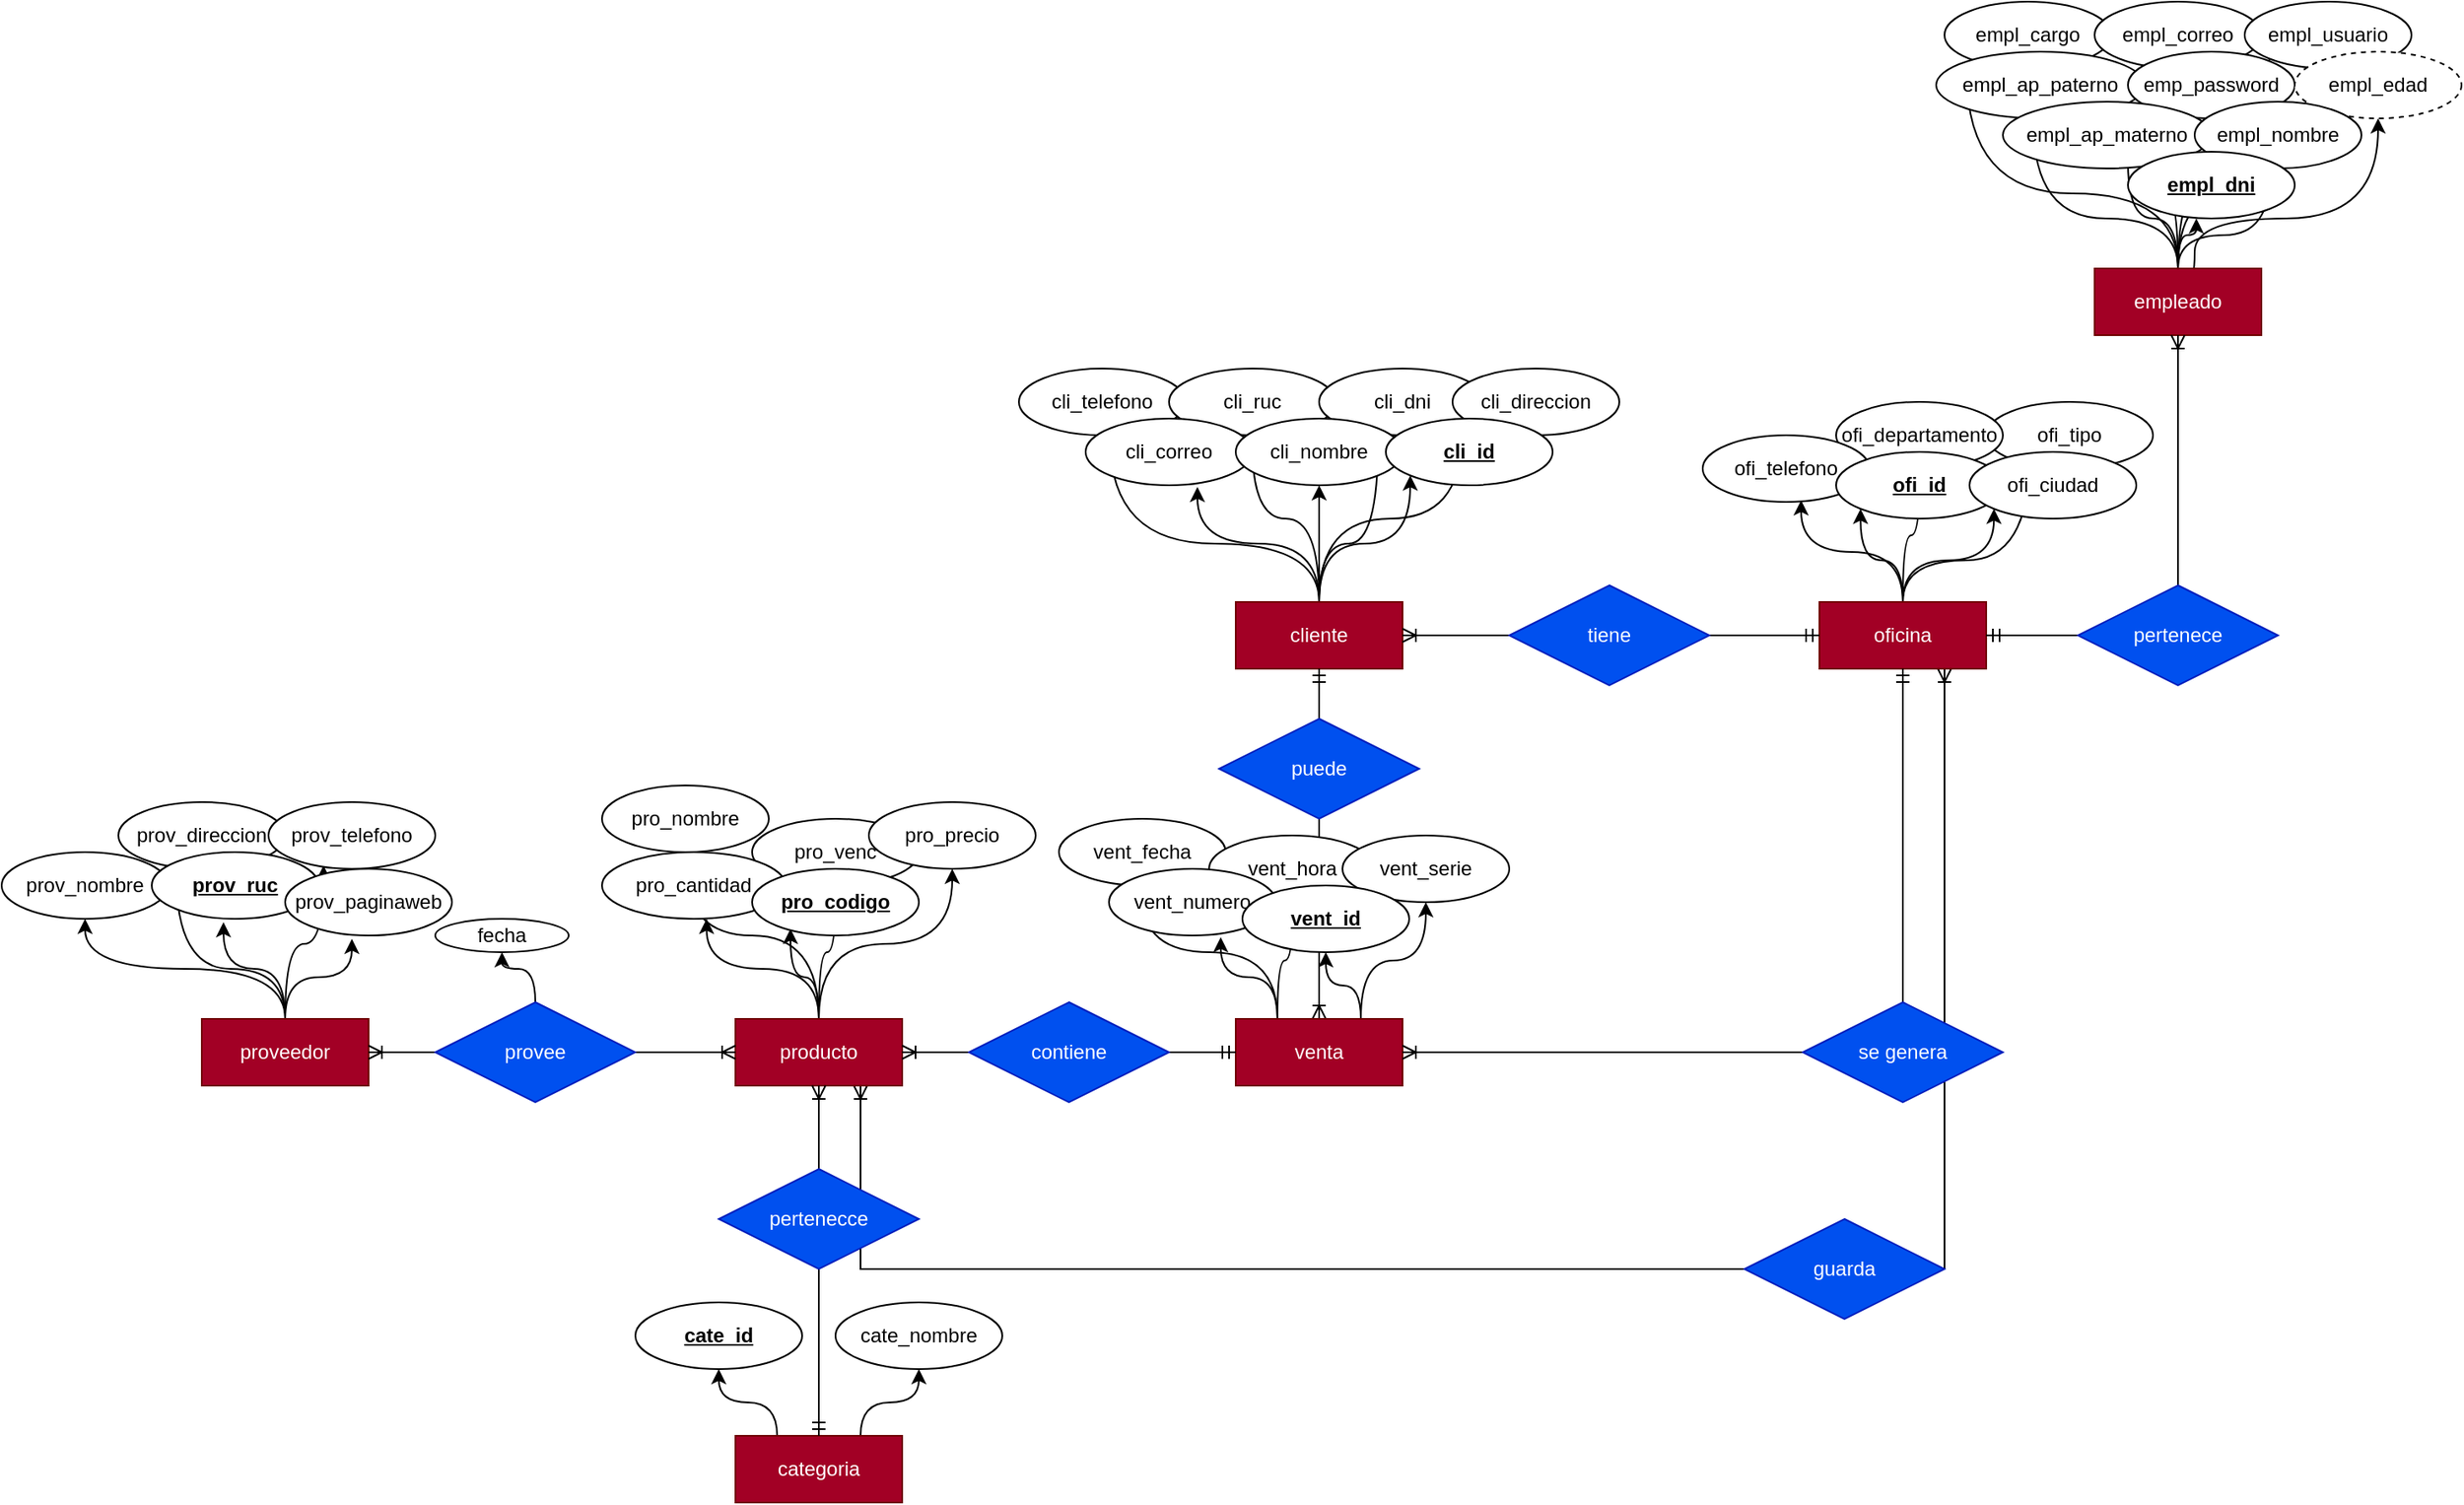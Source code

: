 <mxfile version="13.5.9" type="github">
  <diagram id="CTpA0QTXxDnQQ8EtdJ9_" name="Page-1">
    <mxGraphModel dx="3250" dy="1377" grid="1" gridSize="10" guides="1" tooltips="1" connect="1" arrows="1" fold="1" page="1" pageScale="1" pageWidth="827" pageHeight="1169" math="0" shadow="0">
      <root>
        <mxCell id="0" />
        <mxCell id="1" parent="0" />
        <mxCell id="QlOECz-pCgplSlTq12S1-109" style="edgeStyle=orthogonalEdgeStyle;rounded=0;orthogonalLoop=1;jettySize=auto;html=1;entryX=0.75;entryY=1;entryDx=0;entryDy=0;endArrow=ERoneToMany;endFill=0;exitX=1;exitY=0.5;exitDx=0;exitDy=0;" edge="1" parent="1" source="QlOECz-pCgplSlTq12S1-106" target="oqdKzbr62dSj7rIHaAl7-5">
          <mxGeometry relative="1" as="geometry">
            <Array as="points">
              <mxPoint x="555" y="670" />
              <mxPoint x="555" y="670" />
            </Array>
          </mxGeometry>
        </mxCell>
        <mxCell id="QlOECz-pCgplSlTq12S1-107" style="edgeStyle=orthogonalEdgeStyle;rounded=0;orthogonalLoop=1;jettySize=auto;html=1;entryX=0.75;entryY=1;entryDx=0;entryDy=0;endArrow=ERoneToMany;endFill=0;" edge="1" parent="1" source="QlOECz-pCgplSlTq12S1-106" target="oqdKzbr62dSj7rIHaAl7-8">
          <mxGeometry relative="1" as="geometry" />
        </mxCell>
        <mxCell id="QlOECz-pCgplSlTq12S1-89" style="edgeStyle=orthogonalEdgeStyle;curved=1;rounded=0;orthogonalLoop=1;jettySize=auto;html=1;entryX=0.5;entryY=0;entryDx=0;entryDy=0;endArrow=ERoneToMany;endFill=0;" edge="1" parent="1" source="QlOECz-pCgplSlTq12S1-86" target="oqdKzbr62dSj7rIHaAl7-7">
          <mxGeometry relative="1" as="geometry" />
        </mxCell>
        <mxCell id="QlOECz-pCgplSlTq12S1-71" value="prov_direccion" style="ellipse;whiteSpace=wrap;html=1;align=center;" vertex="1" parent="1">
          <mxGeometry x="-540" y="480" width="100" height="40" as="geometry" />
        </mxCell>
        <mxCell id="QlOECz-pCgplSlTq12S1-8" style="edgeStyle=orthogonalEdgeStyle;rounded=0;orthogonalLoop=1;jettySize=auto;html=1;entryX=1;entryY=1;entryDx=0;entryDy=0;curved=1;" edge="1" parent="1" source="oqdKzbr62dSj7rIHaAl7-1" target="QlOECz-pCgplSlTq12S1-4">
          <mxGeometry relative="1" as="geometry" />
        </mxCell>
        <mxCell id="QlOECz-pCgplSlTq12S1-9" style="edgeStyle=orthogonalEdgeStyle;curved=1;rounded=0;orthogonalLoop=1;jettySize=auto;html=1;entryX=0;entryY=1;entryDx=0;entryDy=0;" edge="1" parent="1" source="oqdKzbr62dSj7rIHaAl7-1" target="QlOECz-pCgplSlTq12S1-7">
          <mxGeometry relative="1" as="geometry" />
        </mxCell>
        <mxCell id="QlOECz-pCgplSlTq12S1-10" style="edgeStyle=orthogonalEdgeStyle;curved=1;rounded=0;orthogonalLoop=1;jettySize=auto;html=1;entryX=1;entryY=0;entryDx=0;entryDy=0;" edge="1" parent="1" source="oqdKzbr62dSj7rIHaAl7-1" target="QlOECz-pCgplSlTq12S1-6">
          <mxGeometry relative="1" as="geometry" />
        </mxCell>
        <mxCell id="QlOECz-pCgplSlTq12S1-11" style="edgeStyle=orthogonalEdgeStyle;curved=1;rounded=0;orthogonalLoop=1;jettySize=auto;html=1;entryX=0.5;entryY=1;entryDx=0;entryDy=0;" edge="1" parent="1" source="oqdKzbr62dSj7rIHaAl7-1" target="QlOECz-pCgplSlTq12S1-6">
          <mxGeometry relative="1" as="geometry" />
        </mxCell>
        <mxCell id="QlOECz-pCgplSlTq12S1-12" style="edgeStyle=orthogonalEdgeStyle;curved=1;rounded=0;orthogonalLoop=1;jettySize=auto;html=1;" edge="1" parent="1" source="oqdKzbr62dSj7rIHaAl7-1" target="QlOECz-pCgplSlTq12S1-2">
          <mxGeometry relative="1" as="geometry" />
        </mxCell>
        <mxCell id="QlOECz-pCgplSlTq12S1-13" style="edgeStyle=orthogonalEdgeStyle;curved=1;rounded=0;orthogonalLoop=1;jettySize=auto;html=1;entryX=0;entryY=0;entryDx=0;entryDy=0;" edge="1" parent="1" source="oqdKzbr62dSj7rIHaAl7-1" target="QlOECz-pCgplSlTq12S1-3">
          <mxGeometry relative="1" as="geometry" />
        </mxCell>
        <mxCell id="QlOECz-pCgplSlTq12S1-14" style="edgeStyle=orthogonalEdgeStyle;curved=1;rounded=0;orthogonalLoop=1;jettySize=auto;html=1;entryX=0.67;entryY=1.025;entryDx=0;entryDy=0;entryPerimeter=0;" edge="1" parent="1" source="oqdKzbr62dSj7rIHaAl7-1" target="QlOECz-pCgplSlTq12S1-3">
          <mxGeometry relative="1" as="geometry" />
        </mxCell>
        <mxCell id="oqdKzbr62dSj7rIHaAl7-1" value="cliente" style="whiteSpace=wrap;html=1;align=center;fillColor=#a20025;strokeColor=#6F0000;fontColor=#ffffff;" parent="1" vertex="1">
          <mxGeometry x="130" y="360" width="100" height="40" as="geometry" />
        </mxCell>
        <mxCell id="QlOECz-pCgplSlTq12S1-40" style="edgeStyle=orthogonalEdgeStyle;curved=1;rounded=0;orthogonalLoop=1;jettySize=auto;html=1;entryX=0.36;entryY=-0.1;entryDx=0;entryDy=0;entryPerimeter=0;" edge="1" parent="1" source="oqdKzbr62dSj7rIHaAl7-5" target="QlOECz-pCgplSlTq12S1-39">
          <mxGeometry relative="1" as="geometry" />
        </mxCell>
        <mxCell id="QlOECz-pCgplSlTq12S1-41" style="edgeStyle=orthogonalEdgeStyle;curved=1;rounded=0;orthogonalLoop=1;jettySize=auto;html=1;entryX=0;entryY=1;entryDx=0;entryDy=0;" edge="1" parent="1" source="oqdKzbr62dSj7rIHaAl7-5" target="QlOECz-pCgplSlTq12S1-39">
          <mxGeometry relative="1" as="geometry" />
        </mxCell>
        <mxCell id="QlOECz-pCgplSlTq12S1-42" style="edgeStyle=orthogonalEdgeStyle;curved=1;rounded=0;orthogonalLoop=1;jettySize=auto;html=1;" edge="1" parent="1" source="oqdKzbr62dSj7rIHaAl7-5" target="QlOECz-pCgplSlTq12S1-36">
          <mxGeometry relative="1" as="geometry" />
        </mxCell>
        <mxCell id="QlOECz-pCgplSlTq12S1-43" style="edgeStyle=orthogonalEdgeStyle;curved=1;rounded=0;orthogonalLoop=1;jettySize=auto;html=1;entryX=0;entryY=1;entryDx=0;entryDy=0;" edge="1" parent="1" source="oqdKzbr62dSj7rIHaAl7-5" target="QlOECz-pCgplSlTq12S1-38">
          <mxGeometry relative="1" as="geometry" />
        </mxCell>
        <mxCell id="QlOECz-pCgplSlTq12S1-44" style="edgeStyle=orthogonalEdgeStyle;curved=1;rounded=0;orthogonalLoop=1;jettySize=auto;html=1;entryX=0.59;entryY=0.975;entryDx=0;entryDy=0;entryPerimeter=0;" edge="1" parent="1" source="oqdKzbr62dSj7rIHaAl7-5" target="QlOECz-pCgplSlTq12S1-37">
          <mxGeometry relative="1" as="geometry" />
        </mxCell>
        <mxCell id="oqdKzbr62dSj7rIHaAl7-5" value="oficina" style="whiteSpace=wrap;html=1;align=center;fillColor=#a20025;strokeColor=#6F0000;fontColor=#ffffff;" parent="1" vertex="1">
          <mxGeometry x="480" y="360" width="100" height="40" as="geometry" />
        </mxCell>
        <mxCell id="QlOECz-pCgplSlTq12S1-25" style="edgeStyle=orthogonalEdgeStyle;curved=1;rounded=0;orthogonalLoop=1;jettySize=auto;html=1;entryX=0.94;entryY=0.275;entryDx=0;entryDy=0;entryPerimeter=0;" edge="1" parent="1" source="oqdKzbr62dSj7rIHaAl7-6" target="QlOECz-pCgplSlTq12S1-20">
          <mxGeometry relative="1" as="geometry" />
        </mxCell>
        <mxCell id="QlOECz-pCgplSlTq12S1-26" style="edgeStyle=orthogonalEdgeStyle;curved=1;rounded=0;orthogonalLoop=1;jettySize=auto;html=1;exitX=0.5;exitY=0;exitDx=0;exitDy=0;" edge="1" parent="1" source="oqdKzbr62dSj7rIHaAl7-6" target="QlOECz-pCgplSlTq12S1-21">
          <mxGeometry relative="1" as="geometry">
            <mxPoint x="705" y="160" as="sourcePoint" />
            <Array as="points">
              <mxPoint x="705" y="170" />
              <mxPoint x="705" y="130" />
              <mxPoint x="815" y="130" />
            </Array>
          </mxGeometry>
        </mxCell>
        <mxCell id="QlOECz-pCgplSlTq12S1-27" style="edgeStyle=orthogonalEdgeStyle;curved=1;rounded=0;orthogonalLoop=1;jettySize=auto;html=1;entryX=1;entryY=0;entryDx=0;entryDy=0;" edge="1" parent="1" source="oqdKzbr62dSj7rIHaAl7-6" target="QlOECz-pCgplSlTq12S1-24">
          <mxGeometry relative="1" as="geometry" />
        </mxCell>
        <mxCell id="QlOECz-pCgplSlTq12S1-28" style="edgeStyle=orthogonalEdgeStyle;curved=1;rounded=0;orthogonalLoop=1;jettySize=auto;html=1;entryX=0.41;entryY=1;entryDx=0;entryDy=0;entryPerimeter=0;" edge="1" parent="1" source="oqdKzbr62dSj7rIHaAl7-6" target="QlOECz-pCgplSlTq12S1-24">
          <mxGeometry relative="1" as="geometry" />
        </mxCell>
        <mxCell id="QlOECz-pCgplSlTq12S1-29" style="edgeStyle=orthogonalEdgeStyle;curved=1;rounded=0;orthogonalLoop=1;jettySize=auto;html=1;entryX=0.6;entryY=0.75;entryDx=0;entryDy=0;entryPerimeter=0;" edge="1" parent="1" source="oqdKzbr62dSj7rIHaAl7-6" target="QlOECz-pCgplSlTq12S1-22">
          <mxGeometry relative="1" as="geometry" />
        </mxCell>
        <mxCell id="QlOECz-pCgplSlTq12S1-30" style="edgeStyle=orthogonalEdgeStyle;curved=1;rounded=0;orthogonalLoop=1;jettySize=auto;html=1;entryX=0;entryY=0;entryDx=0;entryDy=0;" edge="1" parent="1" source="oqdKzbr62dSj7rIHaAl7-6" target="QlOECz-pCgplSlTq12S1-22">
          <mxGeometry relative="1" as="geometry" />
        </mxCell>
        <mxCell id="QlOECz-pCgplSlTq12S1-31" style="edgeStyle=orthogonalEdgeStyle;curved=1;rounded=0;orthogonalLoop=1;jettySize=auto;html=1;entryX=0;entryY=0;entryDx=0;entryDy=0;" edge="1" parent="1" source="oqdKzbr62dSj7rIHaAl7-6" target="QlOECz-pCgplSlTq12S1-19">
          <mxGeometry relative="1" as="geometry" />
        </mxCell>
        <mxCell id="QlOECz-pCgplSlTq12S1-32" style="edgeStyle=orthogonalEdgeStyle;curved=1;rounded=0;orthogonalLoop=1;jettySize=auto;html=1;entryX=0;entryY=0;entryDx=0;entryDy=0;" edge="1" parent="1" source="oqdKzbr62dSj7rIHaAl7-6" target="QlOECz-pCgplSlTq12S1-20">
          <mxGeometry relative="1" as="geometry" />
        </mxCell>
        <mxCell id="QlOECz-pCgplSlTq12S1-33" style="edgeStyle=orthogonalEdgeStyle;curved=1;rounded=0;orthogonalLoop=1;jettySize=auto;html=1;entryX=0;entryY=1;entryDx=0;entryDy=0;exitX=0.5;exitY=0;exitDx=0;exitDy=0;" edge="1" parent="1" source="oqdKzbr62dSj7rIHaAl7-6" target="QlOECz-pCgplSlTq12S1-18">
          <mxGeometry relative="1" as="geometry" />
        </mxCell>
        <mxCell id="oqdKzbr62dSj7rIHaAl7-6" value="empleado" style="whiteSpace=wrap;html=1;align=center;fillColor=#a20025;strokeColor=#6F0000;fontColor=#ffffff;" parent="1" vertex="1">
          <mxGeometry x="645" y="160" width="100" height="40" as="geometry" />
        </mxCell>
        <mxCell id="QlOECz-pCgplSlTq12S1-50" style="edgeStyle=orthogonalEdgeStyle;curved=1;rounded=0;orthogonalLoop=1;jettySize=auto;html=1;exitX=0.75;exitY=0;exitDx=0;exitDy=0;" edge="1" parent="1" source="oqdKzbr62dSj7rIHaAl7-7" target="QlOECz-pCgplSlTq12S1-47">
          <mxGeometry relative="1" as="geometry" />
        </mxCell>
        <mxCell id="QlOECz-pCgplSlTq12S1-51" style="edgeStyle=orthogonalEdgeStyle;curved=1;rounded=0;orthogonalLoop=1;jettySize=auto;html=1;exitX=0.25;exitY=0;exitDx=0;exitDy=0;" edge="1" parent="1" source="oqdKzbr62dSj7rIHaAl7-7" target="QlOECz-pCgplSlTq12S1-46">
          <mxGeometry relative="1" as="geometry" />
        </mxCell>
        <mxCell id="QlOECz-pCgplSlTq12S1-52" style="edgeStyle=orthogonalEdgeStyle;curved=1;rounded=0;orthogonalLoop=1;jettySize=auto;html=1;exitX=0.75;exitY=0;exitDx=0;exitDy=0;" edge="1" parent="1" source="oqdKzbr62dSj7rIHaAl7-7" target="QlOECz-pCgplSlTq12S1-49">
          <mxGeometry relative="1" as="geometry" />
        </mxCell>
        <mxCell id="QlOECz-pCgplSlTq12S1-53" style="edgeStyle=orthogonalEdgeStyle;curved=1;rounded=0;orthogonalLoop=1;jettySize=auto;html=1;exitX=0.25;exitY=0;exitDx=0;exitDy=0;" edge="1" parent="1" source="oqdKzbr62dSj7rIHaAl7-7" target="QlOECz-pCgplSlTq12S1-45">
          <mxGeometry relative="1" as="geometry" />
        </mxCell>
        <mxCell id="QlOECz-pCgplSlTq12S1-54" style="edgeStyle=orthogonalEdgeStyle;curved=1;rounded=0;orthogonalLoop=1;jettySize=auto;html=1;entryX=0.67;entryY=1.025;entryDx=0;entryDy=0;entryPerimeter=0;exitX=0.25;exitY=0;exitDx=0;exitDy=0;" edge="1" parent="1" source="oqdKzbr62dSj7rIHaAl7-7" target="QlOECz-pCgplSlTq12S1-48">
          <mxGeometry relative="1" as="geometry">
            <mxPoint x="121" y="610" as="sourcePoint" />
          </mxGeometry>
        </mxCell>
        <mxCell id="oqdKzbr62dSj7rIHaAl7-7" value="venta" style="whiteSpace=wrap;html=1;align=center;fillColor=#a20025;strokeColor=#6F0000;fontColor=#ffffff;" parent="1" vertex="1">
          <mxGeometry x="130" y="610" width="100" height="40" as="geometry" />
        </mxCell>
        <mxCell id="QlOECz-pCgplSlTq12S1-60" style="edgeStyle=orthogonalEdgeStyle;curved=1;rounded=0;orthogonalLoop=1;jettySize=auto;html=1;" edge="1" parent="1" source="oqdKzbr62dSj7rIHaAl7-8" target="QlOECz-pCgplSlTq12S1-58">
          <mxGeometry relative="1" as="geometry" />
        </mxCell>
        <mxCell id="QlOECz-pCgplSlTq12S1-61" style="edgeStyle=orthogonalEdgeStyle;curved=1;rounded=0;orthogonalLoop=1;jettySize=auto;html=1;" edge="1" parent="1" source="oqdKzbr62dSj7rIHaAl7-8" target="QlOECz-pCgplSlTq12S1-56">
          <mxGeometry relative="1" as="geometry" />
        </mxCell>
        <mxCell id="QlOECz-pCgplSlTq12S1-62" style="edgeStyle=orthogonalEdgeStyle;curved=1;rounded=0;orthogonalLoop=1;jettySize=auto;html=1;entryX=0.23;entryY=0.9;entryDx=0;entryDy=0;entryPerimeter=0;" edge="1" parent="1" source="oqdKzbr62dSj7rIHaAl7-8" target="QlOECz-pCgplSlTq12S1-59">
          <mxGeometry relative="1" as="geometry" />
        </mxCell>
        <mxCell id="QlOECz-pCgplSlTq12S1-63" style="edgeStyle=orthogonalEdgeStyle;curved=1;rounded=0;orthogonalLoop=1;jettySize=auto;html=1;entryX=0.57;entryY=1;entryDx=0;entryDy=0;entryPerimeter=0;" edge="1" parent="1" source="oqdKzbr62dSj7rIHaAl7-8" target="QlOECz-pCgplSlTq12S1-57">
          <mxGeometry relative="1" as="geometry" />
        </mxCell>
        <mxCell id="QlOECz-pCgplSlTq12S1-64" style="edgeStyle=orthogonalEdgeStyle;curved=1;rounded=0;orthogonalLoop=1;jettySize=auto;html=1;" edge="1" parent="1" source="oqdKzbr62dSj7rIHaAl7-8" target="QlOECz-pCgplSlTq12S1-55">
          <mxGeometry relative="1" as="geometry" />
        </mxCell>
        <mxCell id="oqdKzbr62dSj7rIHaAl7-8" value="producto" style="whiteSpace=wrap;html=1;align=center;fillColor=#a20025;strokeColor=#6F0000;fontColor=#ffffff;" parent="1" vertex="1">
          <mxGeometry x="-170" y="610" width="100" height="40" as="geometry" />
        </mxCell>
        <mxCell id="QlOECz-pCgplSlTq12S1-67" style="edgeStyle=orthogonalEdgeStyle;curved=1;rounded=0;orthogonalLoop=1;jettySize=auto;html=1;entryX=0.5;entryY=1;entryDx=0;entryDy=0;exitX=0.75;exitY=0;exitDx=0;exitDy=0;" edge="1" parent="1" source="oqdKzbr62dSj7rIHaAl7-9" target="QlOECz-pCgplSlTq12S1-65">
          <mxGeometry relative="1" as="geometry" />
        </mxCell>
        <mxCell id="QlOECz-pCgplSlTq12S1-68" style="edgeStyle=orthogonalEdgeStyle;curved=1;rounded=0;orthogonalLoop=1;jettySize=auto;html=1;entryX=0.5;entryY=1;entryDx=0;entryDy=0;exitX=0.25;exitY=0;exitDx=0;exitDy=0;" edge="1" parent="1" source="oqdKzbr62dSj7rIHaAl7-9" target="QlOECz-pCgplSlTq12S1-66">
          <mxGeometry relative="1" as="geometry" />
        </mxCell>
        <mxCell id="oqdKzbr62dSj7rIHaAl7-9" value="categoria" style="whiteSpace=wrap;html=1;align=center;fillColor=#a20025;strokeColor=#6F0000;fontColor=#ffffff;" parent="1" vertex="1">
          <mxGeometry x="-170" y="860" width="100" height="40" as="geometry" />
        </mxCell>
        <mxCell id="QlOECz-pCgplSlTq12S1-74" style="edgeStyle=orthogonalEdgeStyle;curved=1;rounded=0;orthogonalLoop=1;jettySize=auto;html=1;entryX=0.33;entryY=0.95;entryDx=0;entryDy=0;entryPerimeter=0;" edge="1" parent="1" source="oqdKzbr62dSj7rIHaAl7-10" target="QlOECz-pCgplSlTq12S1-72">
          <mxGeometry relative="1" as="geometry" />
        </mxCell>
        <mxCell id="QlOECz-pCgplSlTq12S1-75" style="edgeStyle=orthogonalEdgeStyle;curved=1;rounded=0;orthogonalLoop=1;jettySize=auto;html=1;entryX=0.4;entryY=1.05;entryDx=0;entryDy=0;entryPerimeter=0;" edge="1" parent="1" source="oqdKzbr62dSj7rIHaAl7-10" target="QlOECz-pCgplSlTq12S1-73">
          <mxGeometry relative="1" as="geometry" />
        </mxCell>
        <mxCell id="QlOECz-pCgplSlTq12S1-76" style="edgeStyle=orthogonalEdgeStyle;curved=1;rounded=0;orthogonalLoop=1;jettySize=auto;html=1;entryX=0.43;entryY=1.05;entryDx=0;entryDy=0;entryPerimeter=0;" edge="1" parent="1" source="oqdKzbr62dSj7rIHaAl7-10" target="QlOECz-pCgplSlTq12S1-70">
          <mxGeometry relative="1" as="geometry" />
        </mxCell>
        <mxCell id="QlOECz-pCgplSlTq12S1-77" style="edgeStyle=orthogonalEdgeStyle;curved=1;rounded=0;orthogonalLoop=1;jettySize=auto;html=1;entryX=0.5;entryY=1;entryDx=0;entryDy=0;exitX=0.5;exitY=0;exitDx=0;exitDy=0;" edge="1" parent="1" source="oqdKzbr62dSj7rIHaAl7-10" target="QlOECz-pCgplSlTq12S1-69">
          <mxGeometry relative="1" as="geometry" />
        </mxCell>
        <mxCell id="QlOECz-pCgplSlTq12S1-78" style="edgeStyle=orthogonalEdgeStyle;curved=1;rounded=0;orthogonalLoop=1;jettySize=auto;html=1;entryX=0;entryY=0;entryDx=0;entryDy=0;" edge="1" parent="1" source="oqdKzbr62dSj7rIHaAl7-10" target="QlOECz-pCgplSlTq12S1-70">
          <mxGeometry relative="1" as="geometry" />
        </mxCell>
        <mxCell id="oqdKzbr62dSj7rIHaAl7-10" value="proveedor" style="whiteSpace=wrap;html=1;align=center;fillColor=#a20025;strokeColor=#6F0000;fontColor=#ffffff;" parent="1" vertex="1">
          <mxGeometry x="-490" y="610" width="100" height="40" as="geometry" />
        </mxCell>
        <mxCell id="QlOECz-pCgplSlTq12S1-1" value="cli_telefono" style="ellipse;whiteSpace=wrap;html=1;align=center;" vertex="1" parent="1">
          <mxGeometry y="220" width="100" height="40" as="geometry" />
        </mxCell>
        <mxCell id="QlOECz-pCgplSlTq12S1-2" value="cli_ruc" style="ellipse;whiteSpace=wrap;html=1;align=center;" vertex="1" parent="1">
          <mxGeometry x="90" y="220" width="100" height="40" as="geometry" />
        </mxCell>
        <mxCell id="QlOECz-pCgplSlTq12S1-3" value="cli_correo" style="ellipse;whiteSpace=wrap;html=1;align=center;" vertex="1" parent="1">
          <mxGeometry x="40" y="250" width="100" height="40" as="geometry" />
        </mxCell>
        <mxCell id="QlOECz-pCgplSlTq12S1-4" value="cli_dni" style="ellipse;whiteSpace=wrap;html=1;align=center;" vertex="1" parent="1">
          <mxGeometry x="180" y="220" width="100" height="40" as="geometry" />
        </mxCell>
        <mxCell id="QlOECz-pCgplSlTq12S1-5" value="cli_direccion" style="ellipse;whiteSpace=wrap;html=1;align=center;" vertex="1" parent="1">
          <mxGeometry x="260" y="220" width="100" height="40" as="geometry" />
        </mxCell>
        <mxCell id="QlOECz-pCgplSlTq12S1-6" value="cli_nombre" style="ellipse;whiteSpace=wrap;html=1;align=center;" vertex="1" parent="1">
          <mxGeometry x="130" y="250" width="100" height="40" as="geometry" />
        </mxCell>
        <mxCell id="QlOECz-pCgplSlTq12S1-7" value="&lt;u&gt;&lt;b&gt;cli_id&lt;/b&gt;&lt;/u&gt;" style="ellipse;whiteSpace=wrap;html=1;align=center;" vertex="1" parent="1">
          <mxGeometry x="220" y="250" width="100" height="40" as="geometry" />
        </mxCell>
        <mxCell id="QlOECz-pCgplSlTq12S1-16" value="empl_cargo" style="ellipse;whiteSpace=wrap;html=1;align=center;" vertex="1" parent="1">
          <mxGeometry x="555" width="100" height="40" as="geometry" />
        </mxCell>
        <mxCell id="QlOECz-pCgplSlTq12S1-17" value="empl_correo" style="ellipse;whiteSpace=wrap;html=1;align=center;" vertex="1" parent="1">
          <mxGeometry x="645" width="100" height="40" as="geometry" />
        </mxCell>
        <mxCell id="QlOECz-pCgplSlTq12S1-18" value="empl_usuario" style="ellipse;whiteSpace=wrap;html=1;align=center;" vertex="1" parent="1">
          <mxGeometry x="735" width="100" height="40" as="geometry" />
        </mxCell>
        <mxCell id="QlOECz-pCgplSlTq12S1-19" value="empl_ap_paterno" style="ellipse;whiteSpace=wrap;html=1;align=center;" vertex="1" parent="1">
          <mxGeometry x="550" y="30" width="125" height="40" as="geometry" />
        </mxCell>
        <mxCell id="QlOECz-pCgplSlTq12S1-20" value="emp_password" style="ellipse;whiteSpace=wrap;html=1;align=center;" vertex="1" parent="1">
          <mxGeometry x="665" y="30" width="100" height="40" as="geometry" />
        </mxCell>
        <mxCell id="QlOECz-pCgplSlTq12S1-21" value="empl_edad" style="ellipse;whiteSpace=wrap;html=1;align=center;dashed=1;" vertex="1" parent="1">
          <mxGeometry x="765" y="30" width="100" height="40" as="geometry" />
        </mxCell>
        <mxCell id="QlOECz-pCgplSlTq12S1-22" value="empl_ap_materno" style="ellipse;whiteSpace=wrap;html=1;align=center;" vertex="1" parent="1">
          <mxGeometry x="590" y="60" width="125" height="40" as="geometry" />
        </mxCell>
        <mxCell id="QlOECz-pCgplSlTq12S1-23" value="empl_nombre" style="ellipse;whiteSpace=wrap;html=1;align=center;" vertex="1" parent="1">
          <mxGeometry x="705" y="60" width="100" height="40" as="geometry" />
        </mxCell>
        <mxCell id="QlOECz-pCgplSlTq12S1-24" value="&lt;u&gt;&lt;b&gt;empl_dni&lt;/b&gt;&lt;/u&gt;" style="ellipse;whiteSpace=wrap;html=1;align=center;" vertex="1" parent="1">
          <mxGeometry x="665" y="90" width="100" height="40" as="geometry" />
        </mxCell>
        <mxCell id="QlOECz-pCgplSlTq12S1-35" value="ofi_tipo" style="ellipse;whiteSpace=wrap;html=1;align=center;" vertex="1" parent="1">
          <mxGeometry x="580" y="240" width="100" height="40" as="geometry" />
        </mxCell>
        <mxCell id="QlOECz-pCgplSlTq12S1-36" value="ofi_departamento" style="ellipse;whiteSpace=wrap;html=1;align=center;" vertex="1" parent="1">
          <mxGeometry x="490" y="240" width="100" height="40" as="geometry" />
        </mxCell>
        <mxCell id="QlOECz-pCgplSlTq12S1-37" value="ofi_telefono" style="ellipse;whiteSpace=wrap;html=1;align=center;" vertex="1" parent="1">
          <mxGeometry x="410" y="260" width="100" height="40" as="geometry" />
        </mxCell>
        <mxCell id="QlOECz-pCgplSlTq12S1-38" value="&lt;b&gt;&lt;u&gt;ofi_id&lt;/u&gt;&lt;/b&gt;" style="ellipse;whiteSpace=wrap;html=1;align=center;" vertex="1" parent="1">
          <mxGeometry x="490" y="270" width="100" height="40" as="geometry" />
        </mxCell>
        <mxCell id="QlOECz-pCgplSlTq12S1-39" value="ofi_ciudad" style="ellipse;whiteSpace=wrap;html=1;align=center;" vertex="1" parent="1">
          <mxGeometry x="570" y="270" width="100" height="40" as="geometry" />
        </mxCell>
        <mxCell id="QlOECz-pCgplSlTq12S1-45" value="vent_fecha" style="ellipse;whiteSpace=wrap;html=1;align=center;" vertex="1" parent="1">
          <mxGeometry x="24" y="490" width="100" height="40" as="geometry" />
        </mxCell>
        <mxCell id="QlOECz-pCgplSlTq12S1-46" value="vent_hora" style="ellipse;whiteSpace=wrap;html=1;align=center;" vertex="1" parent="1">
          <mxGeometry x="114" y="500" width="100" height="40" as="geometry" />
        </mxCell>
        <mxCell id="QlOECz-pCgplSlTq12S1-47" value="vent_serie" style="ellipse;whiteSpace=wrap;html=1;align=center;" vertex="1" parent="1">
          <mxGeometry x="194" y="500" width="100" height="40" as="geometry" />
        </mxCell>
        <mxCell id="QlOECz-pCgplSlTq12S1-48" value="vent_numero" style="ellipse;whiteSpace=wrap;html=1;align=center;" vertex="1" parent="1">
          <mxGeometry x="54" y="520" width="100" height="40" as="geometry" />
        </mxCell>
        <mxCell id="QlOECz-pCgplSlTq12S1-49" value="&lt;b&gt;&lt;u&gt;vent_id&lt;/u&gt;&lt;/b&gt;" style="ellipse;whiteSpace=wrap;html=1;align=center;" vertex="1" parent="1">
          <mxGeometry x="134" y="530" width="100" height="40" as="geometry" />
        </mxCell>
        <mxCell id="QlOECz-pCgplSlTq12S1-55" value="pro_nombre" style="ellipse;whiteSpace=wrap;html=1;align=center;" vertex="1" parent="1">
          <mxGeometry x="-250" y="470" width="100" height="40" as="geometry" />
        </mxCell>
        <mxCell id="QlOECz-pCgplSlTq12S1-56" value="pro_venc" style="ellipse;whiteSpace=wrap;html=1;align=center;" vertex="1" parent="1">
          <mxGeometry x="-160" y="490" width="100" height="40" as="geometry" />
        </mxCell>
        <mxCell id="QlOECz-pCgplSlTq12S1-57" value="pro_cantidad" style="ellipse;whiteSpace=wrap;html=1;align=center;" vertex="1" parent="1">
          <mxGeometry x="-250" y="510" width="110" height="40" as="geometry" />
        </mxCell>
        <mxCell id="QlOECz-pCgplSlTq12S1-58" value="pro_precio" style="ellipse;whiteSpace=wrap;html=1;align=center;" vertex="1" parent="1">
          <mxGeometry x="-90" y="480" width="100" height="40" as="geometry" />
        </mxCell>
        <mxCell id="QlOECz-pCgplSlTq12S1-59" value="&lt;b&gt;&lt;u&gt;pro_codigo&lt;/u&gt;&lt;/b&gt;" style="ellipse;whiteSpace=wrap;html=1;align=center;" vertex="1" parent="1">
          <mxGeometry x="-160" y="520" width="100" height="40" as="geometry" />
        </mxCell>
        <mxCell id="QlOECz-pCgplSlTq12S1-65" value="cate_nombre" style="ellipse;whiteSpace=wrap;html=1;align=center;" vertex="1" parent="1">
          <mxGeometry x="-110" y="780" width="100" height="40" as="geometry" />
        </mxCell>
        <mxCell id="QlOECz-pCgplSlTq12S1-66" value="&lt;u&gt;&lt;b&gt;cate_id&lt;/b&gt;&lt;/u&gt;" style="ellipse;whiteSpace=wrap;html=1;align=center;" vertex="1" parent="1">
          <mxGeometry x="-230" y="780" width="100" height="40" as="geometry" />
        </mxCell>
        <mxCell id="QlOECz-pCgplSlTq12S1-69" value="prov_nombre" style="ellipse;whiteSpace=wrap;html=1;align=center;" vertex="1" parent="1">
          <mxGeometry x="-610" y="510" width="100" height="40" as="geometry" />
        </mxCell>
        <mxCell id="QlOECz-pCgplSlTq12S1-70" value="&lt;b&gt;&lt;u&gt;prov_ruc&lt;/u&gt;&lt;/b&gt;" style="ellipse;whiteSpace=wrap;html=1;align=center;" vertex="1" parent="1">
          <mxGeometry x="-520" y="510" width="100" height="40" as="geometry" />
        </mxCell>
        <mxCell id="QlOECz-pCgplSlTq12S1-72" value="prov_telefono" style="ellipse;whiteSpace=wrap;html=1;align=center;" vertex="1" parent="1">
          <mxGeometry x="-450" y="480" width="100" height="40" as="geometry" />
        </mxCell>
        <mxCell id="QlOECz-pCgplSlTq12S1-73" value="prov_paginaweb" style="ellipse;whiteSpace=wrap;html=1;align=center;" vertex="1" parent="1">
          <mxGeometry x="-440" y="520" width="100" height="40" as="geometry" />
        </mxCell>
        <mxCell id="QlOECz-pCgplSlTq12S1-81" style="edgeStyle=orthogonalEdgeStyle;curved=1;rounded=0;orthogonalLoop=1;jettySize=auto;html=1;entryX=0;entryY=0.5;entryDx=0;entryDy=0;endArrow=ERmandOne;endFill=0;" edge="1" parent="1" source="QlOECz-pCgplSlTq12S1-80" target="oqdKzbr62dSj7rIHaAl7-5">
          <mxGeometry relative="1" as="geometry" />
        </mxCell>
        <mxCell id="QlOECz-pCgplSlTq12S1-82" style="edgeStyle=orthogonalEdgeStyle;curved=1;rounded=0;orthogonalLoop=1;jettySize=auto;html=1;exitX=0;exitY=0.5;exitDx=0;exitDy=0;entryX=1;entryY=0.5;entryDx=0;entryDy=0;endArrow=ERoneToMany;endFill=0;" edge="1" parent="1" source="QlOECz-pCgplSlTq12S1-80" target="oqdKzbr62dSj7rIHaAl7-1">
          <mxGeometry relative="1" as="geometry" />
        </mxCell>
        <mxCell id="QlOECz-pCgplSlTq12S1-80" value="tiene" style="shape=rhombus;perimeter=rhombusPerimeter;whiteSpace=wrap;html=1;align=center;fillColor=#0050ef;strokeColor=#001DBC;fontColor=#ffffff;" vertex="1" parent="1">
          <mxGeometry x="294" y="350" width="120" height="60" as="geometry" />
        </mxCell>
        <mxCell id="QlOECz-pCgplSlTq12S1-84" style="edgeStyle=orthogonalEdgeStyle;curved=1;rounded=0;orthogonalLoop=1;jettySize=auto;html=1;entryX=1;entryY=0.5;entryDx=0;entryDy=0;endArrow=ERmandOne;endFill=0;" edge="1" parent="1" source="QlOECz-pCgplSlTq12S1-83" target="oqdKzbr62dSj7rIHaAl7-5">
          <mxGeometry relative="1" as="geometry" />
        </mxCell>
        <mxCell id="QlOECz-pCgplSlTq12S1-85" style="edgeStyle=orthogonalEdgeStyle;curved=1;rounded=0;orthogonalLoop=1;jettySize=auto;html=1;entryX=0.5;entryY=1;entryDx=0;entryDy=0;endArrow=ERoneToMany;endFill=0;" edge="1" parent="1" source="QlOECz-pCgplSlTq12S1-83" target="oqdKzbr62dSj7rIHaAl7-6">
          <mxGeometry relative="1" as="geometry" />
        </mxCell>
        <mxCell id="QlOECz-pCgplSlTq12S1-83" value="pertenece" style="shape=rhombus;perimeter=rhombusPerimeter;whiteSpace=wrap;html=1;align=center;fillColor=#0050ef;strokeColor=#001DBC;fontColor=#ffffff;" vertex="1" parent="1">
          <mxGeometry x="635" y="350" width="120" height="60" as="geometry" />
        </mxCell>
        <mxCell id="QlOECz-pCgplSlTq12S1-88" style="edgeStyle=orthogonalEdgeStyle;curved=1;rounded=0;orthogonalLoop=1;jettySize=auto;html=1;entryX=0.5;entryY=1;entryDx=0;entryDy=0;endArrow=ERmandOne;endFill=0;" edge="1" parent="1" source="QlOECz-pCgplSlTq12S1-86" target="oqdKzbr62dSj7rIHaAl7-1">
          <mxGeometry relative="1" as="geometry" />
        </mxCell>
        <mxCell id="QlOECz-pCgplSlTq12S1-86" value="puede" style="shape=rhombus;perimeter=rhombusPerimeter;whiteSpace=wrap;html=1;align=center;fillColor=#0050ef;strokeColor=#001DBC;fontColor=#ffffff;" vertex="1" parent="1">
          <mxGeometry x="120" y="430" width="120" height="60" as="geometry" />
        </mxCell>
        <mxCell id="QlOECz-pCgplSlTq12S1-92" style="edgeStyle=orthogonalEdgeStyle;curved=1;rounded=0;orthogonalLoop=1;jettySize=auto;html=1;exitX=1;exitY=0.5;exitDx=0;exitDy=0;endArrow=ERmandOne;endFill=0;entryX=0;entryY=0.5;entryDx=0;entryDy=0;" edge="1" parent="1" source="QlOECz-pCgplSlTq12S1-91" target="oqdKzbr62dSj7rIHaAl7-7">
          <mxGeometry relative="1" as="geometry">
            <mxPoint x="80" y="630" as="targetPoint" />
          </mxGeometry>
        </mxCell>
        <mxCell id="QlOECz-pCgplSlTq12S1-93" style="edgeStyle=orthogonalEdgeStyle;curved=1;rounded=0;orthogonalLoop=1;jettySize=auto;html=1;exitX=0;exitY=0.5;exitDx=0;exitDy=0;endArrow=ERoneToMany;endFill=0;" edge="1" parent="1" source="QlOECz-pCgplSlTq12S1-91" target="oqdKzbr62dSj7rIHaAl7-8">
          <mxGeometry relative="1" as="geometry" />
        </mxCell>
        <mxCell id="QlOECz-pCgplSlTq12S1-91" value="contiene" style="shape=rhombus;perimeter=rhombusPerimeter;whiteSpace=wrap;html=1;align=center;fillColor=#0050ef;strokeColor=#001DBC;fontColor=#ffffff;" vertex="1" parent="1">
          <mxGeometry x="-30" y="600" width="120" height="60" as="geometry" />
        </mxCell>
        <mxCell id="QlOECz-pCgplSlTq12S1-95" style="edgeStyle=orthogonalEdgeStyle;curved=1;rounded=0;orthogonalLoop=1;jettySize=auto;html=1;entryX=0;entryY=0.5;entryDx=0;entryDy=0;endArrow=ERoneToMany;endFill=0;" edge="1" parent="1" source="QlOECz-pCgplSlTq12S1-94" target="oqdKzbr62dSj7rIHaAl7-8">
          <mxGeometry relative="1" as="geometry" />
        </mxCell>
        <mxCell id="QlOECz-pCgplSlTq12S1-96" style="edgeStyle=orthogonalEdgeStyle;curved=1;rounded=0;orthogonalLoop=1;jettySize=auto;html=1;exitX=0;exitY=0.5;exitDx=0;exitDy=0;entryX=1;entryY=0.5;entryDx=0;entryDy=0;endArrow=ERoneToMany;endFill=0;" edge="1" parent="1" source="QlOECz-pCgplSlTq12S1-94" target="oqdKzbr62dSj7rIHaAl7-10">
          <mxGeometry relative="1" as="geometry" />
        </mxCell>
        <mxCell id="QlOECz-pCgplSlTq12S1-98" value="" style="edgeStyle=orthogonalEdgeStyle;curved=1;rounded=0;orthogonalLoop=1;jettySize=auto;html=1;endArrow=classic;endFill=1;" edge="1" parent="1" source="QlOECz-pCgplSlTq12S1-94" target="QlOECz-pCgplSlTq12S1-97">
          <mxGeometry relative="1" as="geometry" />
        </mxCell>
        <mxCell id="QlOECz-pCgplSlTq12S1-94" value="provee" style="shape=rhombus;perimeter=rhombusPerimeter;whiteSpace=wrap;html=1;align=center;fillColor=#0050ef;strokeColor=#001DBC;fontColor=#ffffff;" vertex="1" parent="1">
          <mxGeometry x="-350" y="600" width="120" height="60" as="geometry" />
        </mxCell>
        <mxCell id="QlOECz-pCgplSlTq12S1-97" value="fecha" style="ellipse;whiteSpace=wrap;html=1;" vertex="1" parent="1">
          <mxGeometry x="-350" y="550" width="80" height="20" as="geometry" />
        </mxCell>
        <mxCell id="QlOECz-pCgplSlTq12S1-100" style="edgeStyle=orthogonalEdgeStyle;curved=1;rounded=0;orthogonalLoop=1;jettySize=auto;html=1;entryX=0.5;entryY=1;entryDx=0;entryDy=0;endArrow=ERoneToMany;endFill=0;" edge="1" parent="1" source="QlOECz-pCgplSlTq12S1-99" target="oqdKzbr62dSj7rIHaAl7-8">
          <mxGeometry relative="1" as="geometry" />
        </mxCell>
        <mxCell id="QlOECz-pCgplSlTq12S1-102" style="edgeStyle=orthogonalEdgeStyle;curved=1;rounded=0;orthogonalLoop=1;jettySize=auto;html=1;entryX=0.5;entryY=0;entryDx=0;entryDy=0;endArrow=ERmandOne;endFill=0;" edge="1" parent="1" source="QlOECz-pCgplSlTq12S1-99" target="oqdKzbr62dSj7rIHaAl7-9">
          <mxGeometry relative="1" as="geometry" />
        </mxCell>
        <mxCell id="QlOECz-pCgplSlTq12S1-99" value="pertenecce" style="shape=rhombus;perimeter=rhombusPerimeter;whiteSpace=wrap;html=1;align=center;fillColor=#0050ef;strokeColor=#001DBC;fontColor=#ffffff;" vertex="1" parent="1">
          <mxGeometry x="-180" y="700" width="120" height="60" as="geometry" />
        </mxCell>
        <mxCell id="QlOECz-pCgplSlTq12S1-104" style="edgeStyle=orthogonalEdgeStyle;curved=1;rounded=0;orthogonalLoop=1;jettySize=auto;html=1;entryX=1;entryY=0.5;entryDx=0;entryDy=0;endArrow=ERoneToMany;endFill=0;" edge="1" parent="1" source="QlOECz-pCgplSlTq12S1-103" target="oqdKzbr62dSj7rIHaAl7-7">
          <mxGeometry relative="1" as="geometry" />
        </mxCell>
        <mxCell id="QlOECz-pCgplSlTq12S1-105" style="edgeStyle=orthogonalEdgeStyle;curved=1;rounded=0;orthogonalLoop=1;jettySize=auto;html=1;entryX=0.5;entryY=1;entryDx=0;entryDy=0;endArrow=ERmandOne;endFill=0;" edge="1" parent="1" source="QlOECz-pCgplSlTq12S1-103" target="oqdKzbr62dSj7rIHaAl7-5">
          <mxGeometry relative="1" as="geometry" />
        </mxCell>
        <mxCell id="QlOECz-pCgplSlTq12S1-103" value="se genera" style="shape=rhombus;perimeter=rhombusPerimeter;whiteSpace=wrap;html=1;align=center;fillColor=#0050ef;strokeColor=#001DBC;fontColor=#ffffff;" vertex="1" parent="1">
          <mxGeometry x="470" y="600" width="120" height="60" as="geometry" />
        </mxCell>
        <mxCell id="QlOECz-pCgplSlTq12S1-106" value="guarda" style="shape=rhombus;perimeter=rhombusPerimeter;whiteSpace=wrap;html=1;align=center;fillColor=#0050ef;strokeColor=#001DBC;fontColor=#ffffff;" vertex="1" parent="1">
          <mxGeometry x="435" y="730" width="120" height="60" as="geometry" />
        </mxCell>
      </root>
    </mxGraphModel>
  </diagram>
</mxfile>
